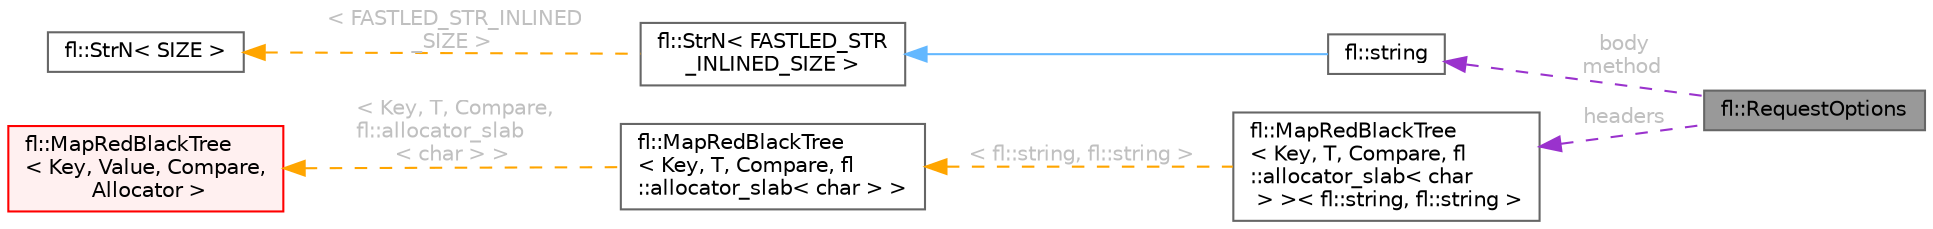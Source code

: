 digraph "fl::RequestOptions"
{
 // INTERACTIVE_SVG=YES
 // LATEX_PDF_SIZE
  bgcolor="transparent";
  edge [fontname=Helvetica,fontsize=10,labelfontname=Helvetica,labelfontsize=10];
  node [fontname=Helvetica,fontsize=10,shape=box,height=0.2,width=0.4];
  rankdir="LR";
  Node1 [id="Node000001",label="fl::RequestOptions",height=0.2,width=0.4,color="gray40", fillcolor="grey60", style="filled", fontcolor="black",tooltip="Request options (matches JavaScript fetch RequestInit)"];
  Node2 -> Node1 [id="edge1_Node000001_Node000002",dir="back",color="darkorchid3",style="dashed",tooltip=" ",label=" body\nmethod",fontcolor="grey" ];
  Node2 [id="Node000002",label="fl::string",height=0.2,width=0.4,color="gray40", fillcolor="white", style="filled",URL="$d2/db2/classfl_1_1string.html",tooltip=" "];
  Node3 -> Node2 [id="edge2_Node000002_Node000003",dir="back",color="steelblue1",style="solid",tooltip=" "];
  Node3 [id="Node000003",label="fl::StrN\< FASTLED_STR\l_INLINED_SIZE \>",height=0.2,width=0.4,color="gray40", fillcolor="white", style="filled",URL="$dc/d96/classfl_1_1_str_n.html",tooltip=" "];
  Node4 -> Node3 [id="edge3_Node000003_Node000004",dir="back",color="orange",style="dashed",tooltip=" ",label=" \< FASTLED_STR_INLINED\l_SIZE \>",fontcolor="grey" ];
  Node4 [id="Node000004",label="fl::StrN\< SIZE \>",height=0.2,width=0.4,color="gray40", fillcolor="white", style="filled",URL="$dc/d96/classfl_1_1_str_n.html",tooltip=" "];
  Node5 -> Node1 [id="edge4_Node000001_Node000005",dir="back",color="darkorchid3",style="dashed",tooltip=" ",label=" headers",fontcolor="grey" ];
  Node5 [id="Node000005",label="fl::MapRedBlackTree\l\< Key, T, Compare, fl\l::allocator_slab\< char\l \> \>\< fl::string, fl::string \>",height=0.2,width=0.4,color="gray40", fillcolor="white", style="filled",URL="$de/dd4/classfl_1_1_map_red_black_tree.html",tooltip=" "];
  Node6 -> Node5 [id="edge5_Node000005_Node000006",dir="back",color="orange",style="dashed",tooltip=" ",label=" \< fl::string, fl::string \>",fontcolor="grey" ];
  Node6 [id="Node000006",label="fl::MapRedBlackTree\l\< Key, T, Compare, fl\l::allocator_slab\< char \> \>",height=0.2,width=0.4,color="gray40", fillcolor="white", style="filled",URL="$de/dd4/classfl_1_1_map_red_black_tree.html",tooltip=" "];
  Node7 -> Node6 [id="edge6_Node000006_Node000007",dir="back",color="orange",style="dashed",tooltip=" ",label=" \< Key, T, Compare,\l fl::allocator_slab\l\< char \> \>",fontcolor="grey" ];
  Node7 [id="Node000007",label="fl::MapRedBlackTree\l\< Key, Value, Compare,\l Allocator \>",height=0.2,width=0.4,color="red", fillcolor="#FFF0F0", style="filled",URL="$de/dd4/classfl_1_1_map_red_black_tree.html",tooltip=" "];
}

